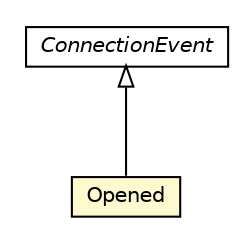 #!/usr/local/bin/dot
#
# Class diagram 
# Generated by UMLGraph version R5_6-24-gf6e263 (http://www.umlgraph.org/)
#

digraph G {
	edge [fontname="Helvetica",fontsize=10,labelfontname="Helvetica",labelfontsize=10];
	node [fontname="Helvetica",fontsize=10,shape=plaintext];
	nodesep=0.25;
	ranksep=0.5;
	// org.qiweb.api.events.ConnectionEvent
	c10138 [label=<<table title="org.qiweb.api.events.ConnectionEvent" border="0" cellborder="1" cellspacing="0" cellpadding="2" port="p" href="./ConnectionEvent.html">
		<tr><td><table border="0" cellspacing="0" cellpadding="1">
<tr><td align="center" balign="center"><font face="Helvetica-Oblique"> ConnectionEvent </font></td></tr>
		</table></td></tr>
		</table>>, URL="./ConnectionEvent.html", fontname="Helvetica", fontcolor="black", fontsize=10.0];
	// org.qiweb.api.events.ConnectionEvent.Opened
	c10139 [label=<<table title="org.qiweb.api.events.ConnectionEvent.Opened" border="0" cellborder="1" cellspacing="0" cellpadding="2" port="p" bgcolor="lemonChiffon" href="./ConnectionEvent.Opened.html">
		<tr><td><table border="0" cellspacing="0" cellpadding="1">
<tr><td align="center" balign="center"> Opened </td></tr>
		</table></td></tr>
		</table>>, URL="./ConnectionEvent.Opened.html", fontname="Helvetica", fontcolor="black", fontsize=10.0];
	//org.qiweb.api.events.ConnectionEvent.Opened extends org.qiweb.api.events.ConnectionEvent
	c10138:p -> c10139:p [dir=back,arrowtail=empty];
}

